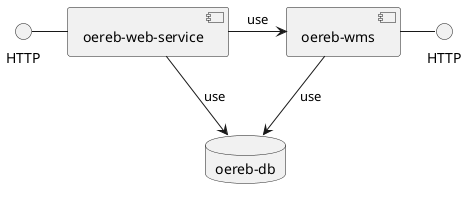 @startuml oereb-kataster
() "HTTP" as wsinterface
() "HTTP" as wmsinterface
component "oereb-web-service" as webservice
component "oereb-wms" as wms
database "oereb-db" as db

webservice-->db : use
wms--> db : use
webservice->wms : use

wsinterface-webservice
wms-wmsinterface
@enduml
